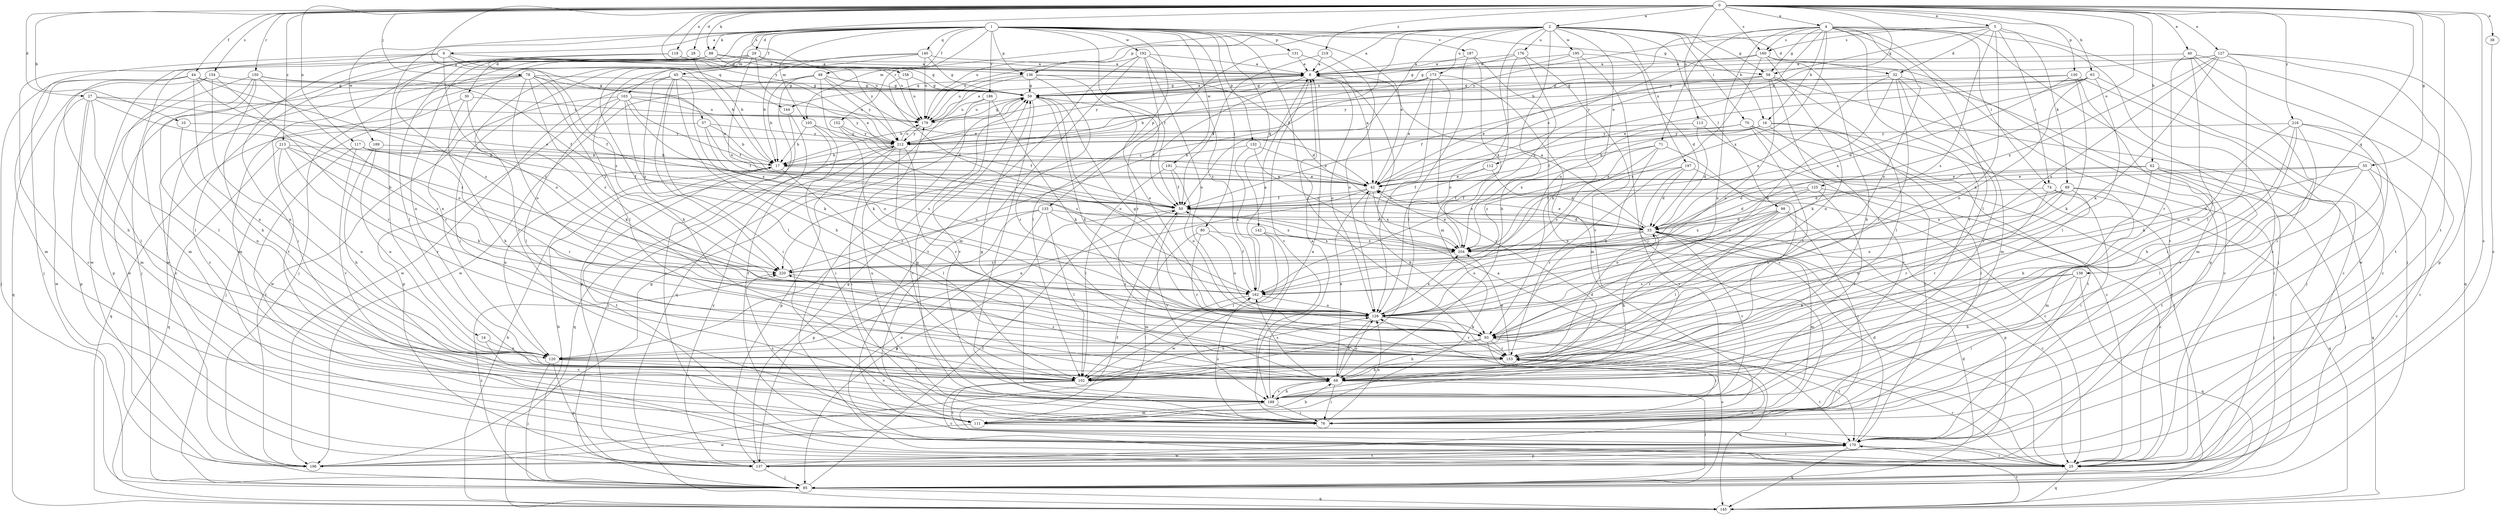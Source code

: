 strict digraph  {
0;
1;
2;
4;
5;
6;
8;
10;
14;
16;
17;
25;
27;
28;
29;
30;
32;
33;
38;
40;
42;
44;
45;
48;
50;
55;
57;
58;
59;
62;
63;
68;
70;
71;
74;
76;
78;
80;
85;
88;
89;
93;
98;
102;
103;
105;
111;
112;
113;
117;
118;
120;
125;
127;
128;
130;
131;
132;
133;
136;
137;
138;
140;
142;
144;
145;
150;
152;
153;
154;
158;
160;
162;
170;
173;
176;
179;
186;
187;
188;
189;
191;
192;
195;
196;
197;
204;
212;
213;
216;
219;
220;
0 -> 2  [label=a];
0 -> 4  [label=a];
0 -> 5  [label=a];
0 -> 10  [label=b];
0 -> 25  [label=c];
0 -> 27  [label=d];
0 -> 28  [label=d];
0 -> 38  [label=e];
0 -> 40  [label=e];
0 -> 44  [label=f];
0 -> 55  [label=g];
0 -> 57  [label=g];
0 -> 62  [label=h];
0 -> 63  [label=h];
0 -> 78  [label=j];
0 -> 88  [label=k];
0 -> 112  [label=n];
0 -> 113  [label=n];
0 -> 117  [label=n];
0 -> 118  [label=n];
0 -> 125  [label=o];
0 -> 127  [label=o];
0 -> 130  [label=p];
0 -> 138  [label=q];
0 -> 150  [label=r];
0 -> 154  [label=s];
0 -> 158  [label=s];
0 -> 160  [label=s];
0 -> 170  [label=t];
0 -> 212  [label=y];
0 -> 213  [label=z];
0 -> 216  [label=z];
0 -> 219  [label=z];
1 -> 6  [label=a];
1 -> 14  [label=b];
1 -> 29  [label=d];
1 -> 30  [label=d];
1 -> 42  [label=e];
1 -> 45  [label=f];
1 -> 48  [label=f];
1 -> 50  [label=f];
1 -> 58  [label=g];
1 -> 80  [label=j];
1 -> 88  [label=k];
1 -> 103  [label=m];
1 -> 105  [label=m];
1 -> 131  [label=p];
1 -> 132  [label=p];
1 -> 133  [label=p];
1 -> 136  [label=p];
1 -> 140  [label=q];
1 -> 142  [label=q];
1 -> 152  [label=r];
1 -> 153  [label=r];
1 -> 186  [label=v];
1 -> 187  [label=v];
1 -> 189  [label=w];
1 -> 191  [label=w];
1 -> 192  [label=w];
2 -> 8  [label=a];
2 -> 16  [label=b];
2 -> 32  [label=d];
2 -> 50  [label=f];
2 -> 58  [label=g];
2 -> 68  [label=h];
2 -> 70  [label=i];
2 -> 98  [label=l];
2 -> 105  [label=m];
2 -> 111  [label=m];
2 -> 128  [label=o];
2 -> 136  [label=p];
2 -> 173  [label=u];
2 -> 176  [label=u];
2 -> 179  [label=u];
2 -> 195  [label=w];
2 -> 197  [label=x];
2 -> 220  [label=z];
4 -> 16  [label=b];
4 -> 17  [label=b];
4 -> 25  [label=c];
4 -> 42  [label=e];
4 -> 58  [label=g];
4 -> 71  [label=i];
4 -> 74  [label=i];
4 -> 85  [label=j];
4 -> 102  [label=l];
4 -> 120  [label=n];
4 -> 128  [label=o];
4 -> 160  [label=s];
4 -> 170  [label=t];
4 -> 188  [label=v];
4 -> 204  [label=x];
5 -> 32  [label=d];
5 -> 58  [label=g];
5 -> 74  [label=i];
5 -> 85  [label=j];
5 -> 89  [label=k];
5 -> 93  [label=k];
5 -> 160  [label=s];
5 -> 162  [label=s];
5 -> 212  [label=y];
6 -> 17  [label=b];
6 -> 76  [label=i];
6 -> 85  [label=j];
6 -> 128  [label=o];
6 -> 136  [label=p];
6 -> 144  [label=q];
6 -> 196  [label=w];
8 -> 59  [label=g];
8 -> 120  [label=n];
8 -> 128  [label=o];
8 -> 144  [label=q];
8 -> 188  [label=v];
10 -> 120  [label=n];
10 -> 212  [label=y];
14 -> 120  [label=n];
14 -> 188  [label=v];
16 -> 50  [label=f];
16 -> 76  [label=i];
16 -> 170  [label=t];
16 -> 188  [label=v];
16 -> 204  [label=x];
16 -> 212  [label=y];
17 -> 42  [label=e];
17 -> 102  [label=l];
17 -> 120  [label=n];
17 -> 170  [label=t];
25 -> 8  [label=a];
25 -> 50  [label=f];
25 -> 145  [label=q];
25 -> 153  [label=r];
27 -> 42  [label=e];
27 -> 102  [label=l];
27 -> 111  [label=m];
27 -> 137  [label=p];
27 -> 179  [label=u];
27 -> 196  [label=w];
27 -> 220  [label=z];
28 -> 8  [label=a];
28 -> 17  [label=b];
28 -> 25  [label=c];
29 -> 8  [label=a];
29 -> 42  [label=e];
29 -> 76  [label=i];
29 -> 85  [label=j];
29 -> 120  [label=n];
29 -> 188  [label=v];
29 -> 204  [label=x];
29 -> 212  [label=y];
30 -> 68  [label=h];
30 -> 85  [label=j];
30 -> 93  [label=k];
30 -> 179  [label=u];
32 -> 25  [label=c];
32 -> 59  [label=g];
32 -> 111  [label=m];
32 -> 128  [label=o];
32 -> 153  [label=r];
32 -> 188  [label=v];
32 -> 204  [label=x];
33 -> 8  [label=a];
33 -> 25  [label=c];
33 -> 42  [label=e];
33 -> 68  [label=h];
33 -> 111  [label=m];
33 -> 128  [label=o];
33 -> 188  [label=v];
33 -> 204  [label=x];
38 -> 25  [label=c];
40 -> 8  [label=a];
40 -> 68  [label=h];
40 -> 76  [label=i];
40 -> 145  [label=q];
40 -> 153  [label=r];
40 -> 196  [label=w];
42 -> 50  [label=f];
42 -> 93  [label=k];
42 -> 120  [label=n];
42 -> 204  [label=x];
44 -> 59  [label=g];
44 -> 68  [label=h];
44 -> 85  [label=j];
44 -> 111  [label=m];
44 -> 120  [label=n];
44 -> 128  [label=o];
44 -> 220  [label=z];
45 -> 59  [label=g];
45 -> 68  [label=h];
45 -> 76  [label=i];
45 -> 93  [label=k];
45 -> 102  [label=l];
45 -> 196  [label=w];
45 -> 220  [label=z];
48 -> 17  [label=b];
48 -> 25  [label=c];
48 -> 42  [label=e];
48 -> 59  [label=g];
48 -> 93  [label=k];
48 -> 196  [label=w];
48 -> 212  [label=y];
50 -> 33  [label=d];
50 -> 85  [label=j];
50 -> 188  [label=v];
55 -> 25  [label=c];
55 -> 33  [label=d];
55 -> 42  [label=e];
55 -> 76  [label=i];
55 -> 102  [label=l];
55 -> 204  [label=x];
57 -> 17  [label=b];
57 -> 50  [label=f];
57 -> 145  [label=q];
57 -> 162  [label=s];
57 -> 212  [label=y];
58 -> 42  [label=e];
58 -> 50  [label=f];
58 -> 59  [label=g];
58 -> 85  [label=j];
58 -> 93  [label=k];
58 -> 102  [label=l];
58 -> 128  [label=o];
59 -> 8  [label=a];
59 -> 17  [label=b];
59 -> 50  [label=f];
59 -> 76  [label=i];
59 -> 93  [label=k];
59 -> 128  [label=o];
59 -> 179  [label=u];
62 -> 33  [label=d];
62 -> 42  [label=e];
62 -> 68  [label=h];
62 -> 85  [label=j];
62 -> 145  [label=q];
62 -> 170  [label=t];
63 -> 25  [label=c];
63 -> 33  [label=d];
63 -> 42  [label=e];
63 -> 59  [label=g];
63 -> 102  [label=l];
63 -> 128  [label=o];
63 -> 212  [label=y];
68 -> 42  [label=e];
68 -> 76  [label=i];
68 -> 85  [label=j];
68 -> 128  [label=o];
68 -> 162  [label=s];
68 -> 188  [label=v];
68 -> 220  [label=z];
70 -> 25  [label=c];
70 -> 85  [label=j];
70 -> 153  [label=r];
70 -> 162  [label=s];
70 -> 170  [label=t];
70 -> 212  [label=y];
71 -> 17  [label=b];
71 -> 68  [label=h];
71 -> 93  [label=k];
71 -> 162  [label=s];
71 -> 220  [label=z];
74 -> 50  [label=f];
74 -> 76  [label=i];
74 -> 145  [label=q];
74 -> 153  [label=r];
76 -> 8  [label=a];
76 -> 59  [label=g];
76 -> 128  [label=o];
76 -> 162  [label=s];
76 -> 179  [label=u];
78 -> 25  [label=c];
78 -> 42  [label=e];
78 -> 50  [label=f];
78 -> 59  [label=g];
78 -> 111  [label=m];
78 -> 128  [label=o];
78 -> 162  [label=s];
78 -> 196  [label=w];
78 -> 220  [label=z];
80 -> 111  [label=m];
80 -> 128  [label=o];
80 -> 153  [label=r];
80 -> 204  [label=x];
85 -> 17  [label=b];
85 -> 33  [label=d];
85 -> 50  [label=f];
85 -> 128  [label=o];
85 -> 145  [label=q];
85 -> 220  [label=z];
88 -> 8  [label=a];
88 -> 25  [label=c];
88 -> 59  [label=g];
88 -> 85  [label=j];
88 -> 102  [label=l];
88 -> 120  [label=n];
88 -> 170  [label=t];
88 -> 179  [label=u];
88 -> 196  [label=w];
89 -> 50  [label=f];
89 -> 85  [label=j];
89 -> 111  [label=m];
89 -> 120  [label=n];
89 -> 128  [label=o];
89 -> 153  [label=r];
89 -> 204  [label=x];
93 -> 68  [label=h];
93 -> 76  [label=i];
93 -> 120  [label=n];
93 -> 153  [label=r];
93 -> 170  [label=t];
98 -> 33  [label=d];
98 -> 76  [label=i];
98 -> 102  [label=l];
98 -> 128  [label=o];
98 -> 137  [label=p];
98 -> 153  [label=r];
98 -> 204  [label=x];
102 -> 25  [label=c];
102 -> 128  [label=o];
102 -> 170  [label=t];
103 -> 50  [label=f];
103 -> 102  [label=l];
103 -> 128  [label=o];
103 -> 137  [label=p];
103 -> 179  [label=u];
103 -> 196  [label=w];
103 -> 204  [label=x];
103 -> 212  [label=y];
105 -> 17  [label=b];
105 -> 76  [label=i];
105 -> 85  [label=j];
105 -> 212  [label=y];
111 -> 68  [label=h];
111 -> 170  [label=t];
111 -> 196  [label=w];
111 -> 220  [label=z];
112 -> 33  [label=d];
112 -> 42  [label=e];
112 -> 50  [label=f];
113 -> 25  [label=c];
113 -> 33  [label=d];
113 -> 212  [label=y];
117 -> 17  [label=b];
117 -> 50  [label=f];
117 -> 153  [label=r];
117 -> 170  [label=t];
117 -> 188  [label=v];
118 -> 8  [label=a];
118 -> 162  [label=s];
118 -> 179  [label=u];
118 -> 220  [label=z];
120 -> 85  [label=j];
120 -> 102  [label=l];
120 -> 137  [label=p];
120 -> 188  [label=v];
125 -> 25  [label=c];
125 -> 33  [label=d];
125 -> 50  [label=f];
125 -> 102  [label=l];
125 -> 220  [label=z];
127 -> 8  [label=a];
127 -> 93  [label=k];
127 -> 102  [label=l];
127 -> 137  [label=p];
127 -> 162  [label=s];
127 -> 170  [label=t];
127 -> 179  [label=u];
127 -> 204  [label=x];
128 -> 59  [label=g];
128 -> 68  [label=h];
128 -> 93  [label=k];
128 -> 153  [label=r];
128 -> 204  [label=x];
130 -> 25  [label=c];
130 -> 59  [label=g];
130 -> 93  [label=k];
130 -> 111  [label=m];
130 -> 204  [label=x];
130 -> 212  [label=y];
131 -> 8  [label=a];
131 -> 42  [label=e];
131 -> 102  [label=l];
132 -> 17  [label=b];
132 -> 42  [label=e];
132 -> 162  [label=s];
132 -> 204  [label=x];
133 -> 25  [label=c];
133 -> 33  [label=d];
133 -> 102  [label=l];
133 -> 137  [label=p];
133 -> 204  [label=x];
133 -> 220  [label=z];
136 -> 33  [label=d];
136 -> 59  [label=g];
136 -> 128  [label=o];
136 -> 145  [label=q];
136 -> 153  [label=r];
136 -> 179  [label=u];
137 -> 59  [label=g];
137 -> 85  [label=j];
137 -> 153  [label=r];
137 -> 170  [label=t];
137 -> 212  [label=y];
138 -> 68  [label=h];
138 -> 76  [label=i];
138 -> 93  [label=k];
138 -> 145  [label=q];
138 -> 162  [label=s];
140 -> 8  [label=a];
140 -> 17  [label=b];
140 -> 59  [label=g];
140 -> 68  [label=h];
140 -> 102  [label=l];
140 -> 179  [label=u];
142 -> 102  [label=l];
142 -> 196  [label=w];
142 -> 204  [label=x];
144 -> 137  [label=p];
144 -> 170  [label=t];
145 -> 17  [label=b];
145 -> 170  [label=t];
150 -> 50  [label=f];
150 -> 59  [label=g];
150 -> 68  [label=h];
150 -> 102  [label=l];
150 -> 111  [label=m];
150 -> 137  [label=p];
150 -> 153  [label=r];
152 -> 50  [label=f];
152 -> 162  [label=s];
152 -> 212  [label=y];
153 -> 33  [label=d];
153 -> 68  [label=h];
153 -> 145  [label=q];
153 -> 170  [label=t];
153 -> 204  [label=x];
154 -> 59  [label=g];
154 -> 102  [label=l];
154 -> 120  [label=n];
154 -> 145  [label=q];
154 -> 153  [label=r];
158 -> 33  [label=d];
158 -> 59  [label=g];
158 -> 179  [label=u];
160 -> 8  [label=a];
160 -> 42  [label=e];
160 -> 68  [label=h];
160 -> 120  [label=n];
160 -> 137  [label=p];
160 -> 162  [label=s];
162 -> 8  [label=a];
162 -> 50  [label=f];
162 -> 102  [label=l];
162 -> 128  [label=o];
170 -> 25  [label=c];
170 -> 33  [label=d];
170 -> 137  [label=p];
170 -> 145  [label=q];
170 -> 196  [label=w];
173 -> 17  [label=b];
173 -> 42  [label=e];
173 -> 59  [label=g];
173 -> 111  [label=m];
173 -> 128  [label=o];
173 -> 188  [label=v];
173 -> 212  [label=y];
176 -> 8  [label=a];
176 -> 59  [label=g];
176 -> 128  [label=o];
176 -> 188  [label=v];
176 -> 204  [label=x];
179 -> 8  [label=a];
179 -> 59  [label=g];
179 -> 212  [label=y];
186 -> 25  [label=c];
186 -> 93  [label=k];
186 -> 179  [label=u];
186 -> 188  [label=v];
187 -> 8  [label=a];
187 -> 25  [label=c];
187 -> 102  [label=l];
187 -> 204  [label=x];
188 -> 8  [label=a];
188 -> 59  [label=g];
188 -> 68  [label=h];
188 -> 76  [label=i];
188 -> 111  [label=m];
189 -> 17  [label=b];
189 -> 68  [label=h];
189 -> 120  [label=n];
191 -> 42  [label=e];
191 -> 50  [label=f];
191 -> 102  [label=l];
191 -> 128  [label=o];
192 -> 8  [label=a];
192 -> 111  [label=m];
192 -> 128  [label=o];
192 -> 153  [label=r];
192 -> 162  [label=s];
192 -> 170  [label=t];
192 -> 179  [label=u];
195 -> 8  [label=a];
195 -> 33  [label=d];
195 -> 59  [label=g];
195 -> 76  [label=i];
195 -> 93  [label=k];
196 -> 59  [label=g];
197 -> 25  [label=c];
197 -> 33  [label=d];
197 -> 42  [label=e];
197 -> 153  [label=r];
197 -> 188  [label=v];
204 -> 42  [label=e];
204 -> 220  [label=z];
212 -> 17  [label=b];
212 -> 76  [label=i];
212 -> 137  [label=p];
212 -> 145  [label=q];
212 -> 153  [label=r];
212 -> 179  [label=u];
212 -> 188  [label=v];
213 -> 17  [label=b];
213 -> 93  [label=k];
213 -> 120  [label=n];
213 -> 145  [label=q];
213 -> 153  [label=r];
213 -> 220  [label=z];
216 -> 25  [label=c];
216 -> 68  [label=h];
216 -> 76  [label=i];
216 -> 93  [label=k];
216 -> 102  [label=l];
216 -> 188  [label=v];
216 -> 212  [label=y];
219 -> 8  [label=a];
219 -> 50  [label=f];
219 -> 128  [label=o];
220 -> 162  [label=s];
}
